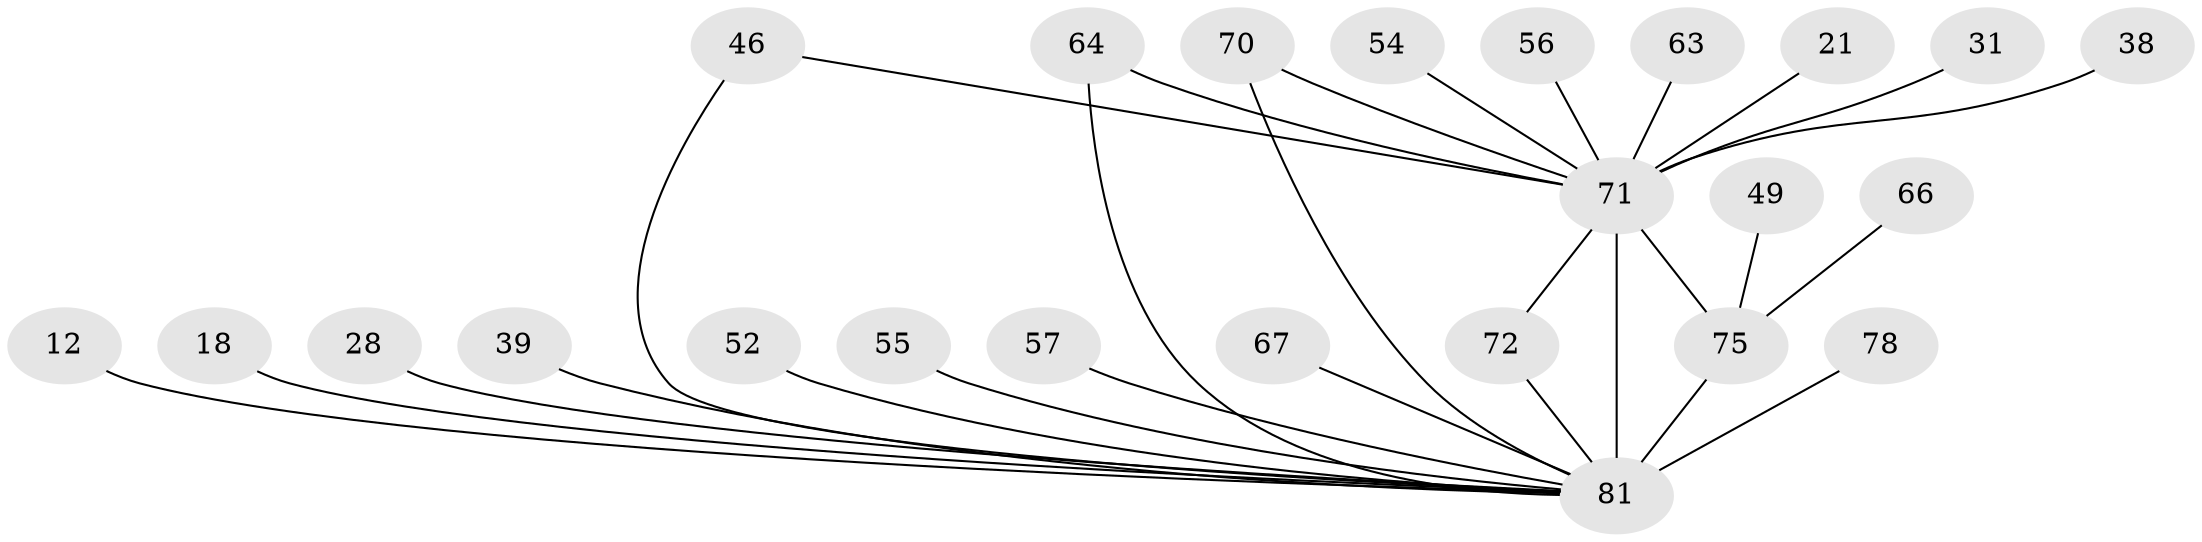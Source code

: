 // original degree distribution, {17: 0.06172839506172839, 22: 0.024691358024691357, 19: 0.012345679012345678, 23: 0.012345679012345678, 20: 0.012345679012345678, 6: 0.024691358024691357, 3: 0.2345679012345679, 8: 0.012345679012345678, 2: 0.5555555555555556, 4: 0.04938271604938271}
// Generated by graph-tools (version 1.1) at 2025/46/03/04/25 21:46:25]
// undirected, 24 vertices, 28 edges
graph export_dot {
graph [start="1"]
  node [color=gray90,style=filled];
  12;
  18;
  21;
  28;
  31;
  38;
  39;
  46;
  49;
  52;
  54;
  55;
  56;
  57;
  63 [super="+60"];
  64;
  66;
  67;
  70;
  71 [super="+29+40+65+37+42"];
  72;
  75 [super="+30+68+69"];
  78 [super="+74+43"];
  81 [super="+79+80+61+76+73+59+16+19+77+24+45"];
  12 -- 81 [weight=3];
  18 -- 81 [weight=2];
  21 -- 71 [weight=3];
  28 -- 81 [weight=2];
  31 -- 71;
  38 -- 71 [weight=2];
  39 -- 81;
  46 -- 71;
  46 -- 81;
  49 -- 75;
  52 -- 81 [weight=2];
  54 -- 71 [weight=2];
  55 -- 81;
  56 -- 71 [weight=2];
  57 -- 81 [weight=2];
  63 -- 71 [weight=2];
  64 -- 81;
  64 -- 71;
  66 -- 75 [weight=2];
  67 -- 81 [weight=2];
  70 -- 81;
  70 -- 71;
  71 -- 75 [weight=14];
  71 -- 81 [weight=38];
  71 -- 72;
  72 -- 81;
  75 -- 81 [weight=21];
  78 -- 81 [weight=5];
}
